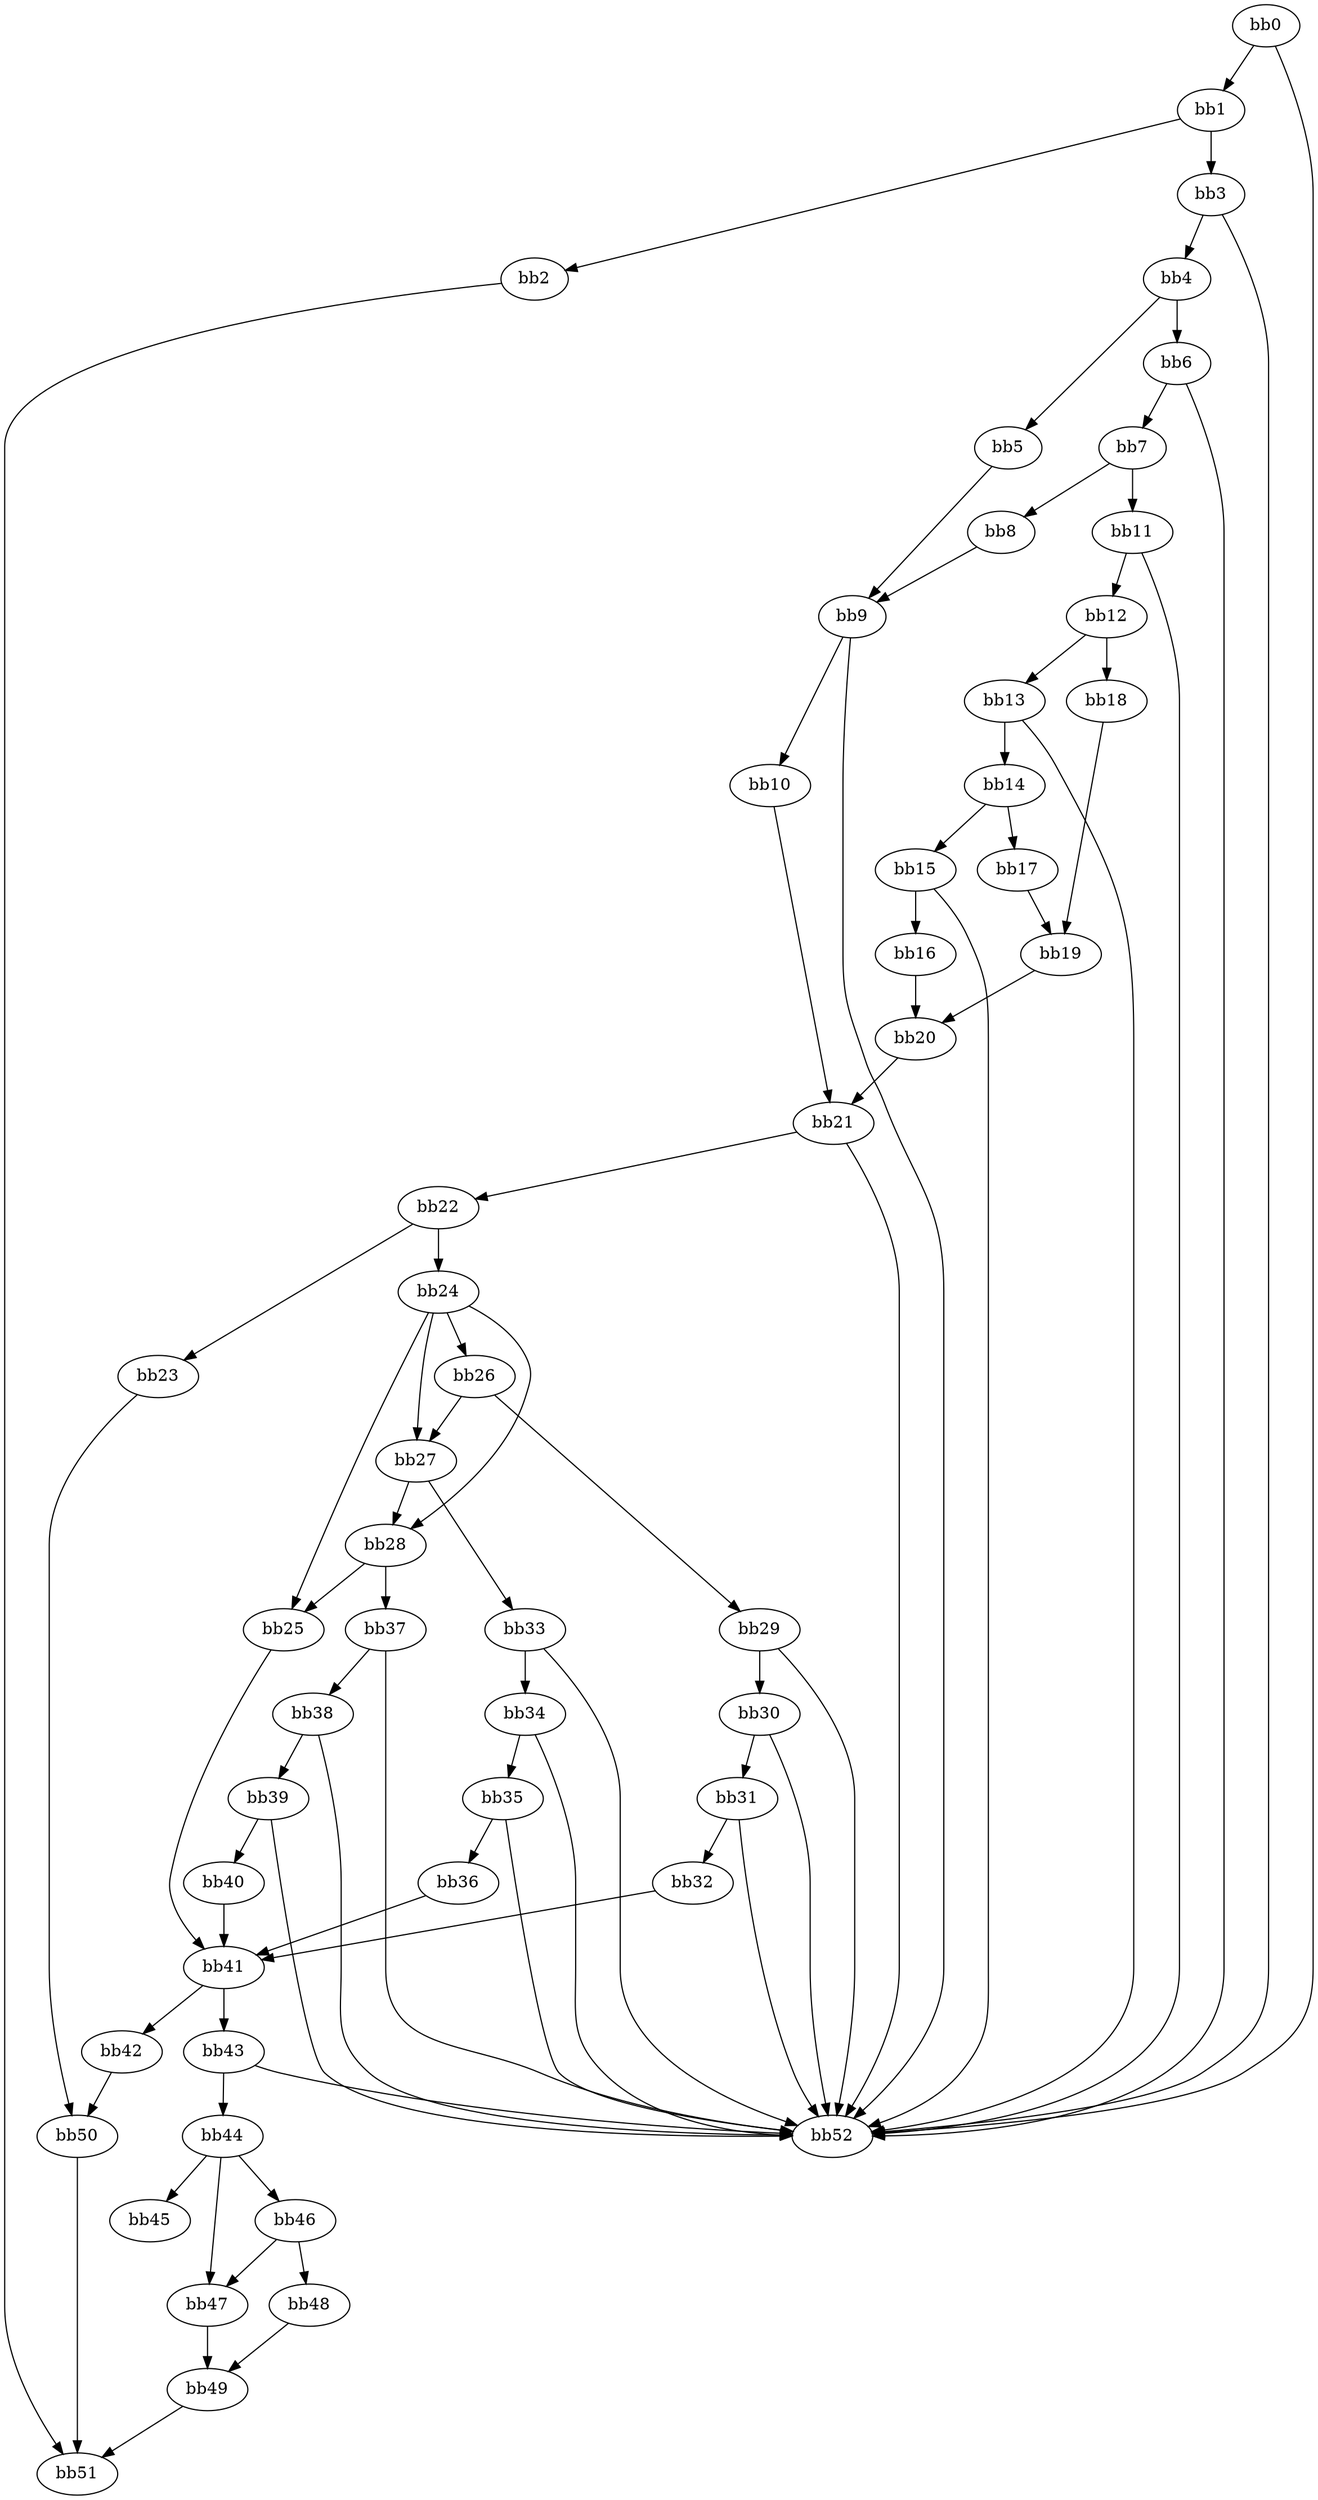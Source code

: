 digraph {
    0 [ label = "bb0\l" ]
    1 [ label = "bb1\l" ]
    2 [ label = "bb2\l" ]
    3 [ label = "bb3\l" ]
    4 [ label = "bb4\l" ]
    5 [ label = "bb5\l" ]
    6 [ label = "bb6\l" ]
    7 [ label = "bb7\l" ]
    8 [ label = "bb8\l" ]
    9 [ label = "bb9\l" ]
    10 [ label = "bb10\l" ]
    11 [ label = "bb11\l" ]
    12 [ label = "bb12\l" ]
    13 [ label = "bb13\l" ]
    14 [ label = "bb14\l" ]
    15 [ label = "bb15\l" ]
    16 [ label = "bb16\l" ]
    17 [ label = "bb17\l" ]
    18 [ label = "bb18\l" ]
    19 [ label = "bb19\l" ]
    20 [ label = "bb20\l" ]
    21 [ label = "bb21\l" ]
    22 [ label = "bb22\l" ]
    23 [ label = "bb23\l" ]
    24 [ label = "bb24\l" ]
    25 [ label = "bb25\l" ]
    26 [ label = "bb26\l" ]
    27 [ label = "bb27\l" ]
    28 [ label = "bb28\l" ]
    29 [ label = "bb29\l" ]
    30 [ label = "bb30\l" ]
    31 [ label = "bb31\l" ]
    32 [ label = "bb32\l" ]
    33 [ label = "bb33\l" ]
    34 [ label = "bb34\l" ]
    35 [ label = "bb35\l" ]
    36 [ label = "bb36\l" ]
    37 [ label = "bb37\l" ]
    38 [ label = "bb38\l" ]
    39 [ label = "bb39\l" ]
    40 [ label = "bb40\l" ]
    41 [ label = "bb41\l" ]
    42 [ label = "bb42\l" ]
    43 [ label = "bb43\l" ]
    44 [ label = "bb44\l" ]
    45 [ label = "bb45\l" ]
    46 [ label = "bb46\l" ]
    47 [ label = "bb47\l" ]
    48 [ label = "bb48\l" ]
    49 [ label = "bb49\l" ]
    50 [ label = "bb50\l" ]
    51 [ label = "bb51\l" ]
    52 [ label = "bb52\l" ]
    0 -> 1 [ ]
    0 -> 52 [ ]
    1 -> 2 [ ]
    1 -> 3 [ ]
    2 -> 51 [ ]
    3 -> 4 [ ]
    3 -> 52 [ ]
    4 -> 5 [ ]
    4 -> 6 [ ]
    5 -> 9 [ ]
    6 -> 7 [ ]
    6 -> 52 [ ]
    7 -> 8 [ ]
    7 -> 11 [ ]
    8 -> 9 [ ]
    9 -> 10 [ ]
    9 -> 52 [ ]
    10 -> 21 [ ]
    11 -> 12 [ ]
    11 -> 52 [ ]
    12 -> 13 [ ]
    12 -> 18 [ ]
    13 -> 14 [ ]
    13 -> 52 [ ]
    14 -> 15 [ ]
    14 -> 17 [ ]
    15 -> 16 [ ]
    15 -> 52 [ ]
    16 -> 20 [ ]
    17 -> 19 [ ]
    18 -> 19 [ ]
    19 -> 20 [ ]
    20 -> 21 [ ]
    21 -> 22 [ ]
    21 -> 52 [ ]
    22 -> 23 [ ]
    22 -> 24 [ ]
    23 -> 50 [ ]
    24 -> 25 [ ]
    24 -> 26 [ ]
    24 -> 27 [ ]
    24 -> 28 [ ]
    25 -> 41 [ ]
    26 -> 27 [ ]
    26 -> 29 [ ]
    27 -> 28 [ ]
    27 -> 33 [ ]
    28 -> 25 [ ]
    28 -> 37 [ ]
    29 -> 30 [ ]
    29 -> 52 [ ]
    30 -> 31 [ ]
    30 -> 52 [ ]
    31 -> 32 [ ]
    31 -> 52 [ ]
    32 -> 41 [ ]
    33 -> 34 [ ]
    33 -> 52 [ ]
    34 -> 35 [ ]
    34 -> 52 [ ]
    35 -> 36 [ ]
    35 -> 52 [ ]
    36 -> 41 [ ]
    37 -> 38 [ ]
    37 -> 52 [ ]
    38 -> 39 [ ]
    38 -> 52 [ ]
    39 -> 40 [ ]
    39 -> 52 [ ]
    40 -> 41 [ ]
    41 -> 42 [ ]
    41 -> 43 [ ]
    42 -> 50 [ ]
    43 -> 44 [ ]
    43 -> 52 [ ]
    44 -> 45 [ ]
    44 -> 46 [ ]
    44 -> 47 [ ]
    46 -> 47 [ ]
    46 -> 48 [ ]
    47 -> 49 [ ]
    48 -> 49 [ ]
    49 -> 51 [ ]
    50 -> 51 [ ]
}

